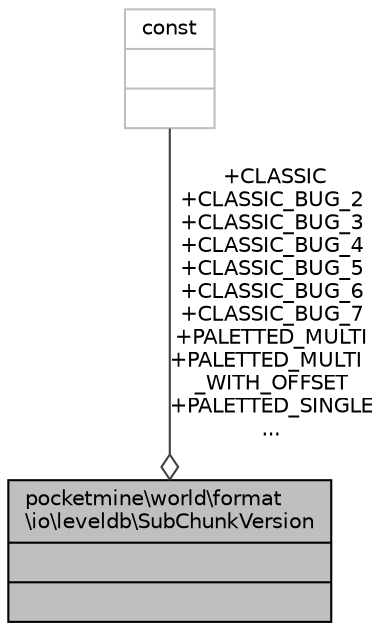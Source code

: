 digraph "pocketmine\world\format\io\leveldb\SubChunkVersion"
{
 // INTERACTIVE_SVG=YES
 // LATEX_PDF_SIZE
  edge [fontname="Helvetica",fontsize="10",labelfontname="Helvetica",labelfontsize="10"];
  node [fontname="Helvetica",fontsize="10",shape=record];
  Node1 [label="{pocketmine\\world\\format\l\\io\\leveldb\\SubChunkVersion\n||}",height=0.2,width=0.4,color="black", fillcolor="grey75", style="filled", fontcolor="black",tooltip=" "];
  Node2 -> Node1 [color="grey25",fontsize="10",style="solid",label=" +CLASSIC\n+CLASSIC_BUG_2\n+CLASSIC_BUG_3\n+CLASSIC_BUG_4\n+CLASSIC_BUG_5\n+CLASSIC_BUG_6\n+CLASSIC_BUG_7\n+PALETTED_MULTI\n+PALETTED_MULTI\l_WITH_OFFSET\n+PALETTED_SINGLE\n..." ,arrowhead="odiamond",fontname="Helvetica"];
  Node2 [label="{const\n||}",height=0.2,width=0.4,color="grey75", fillcolor="white", style="filled",tooltip=" "];
}

